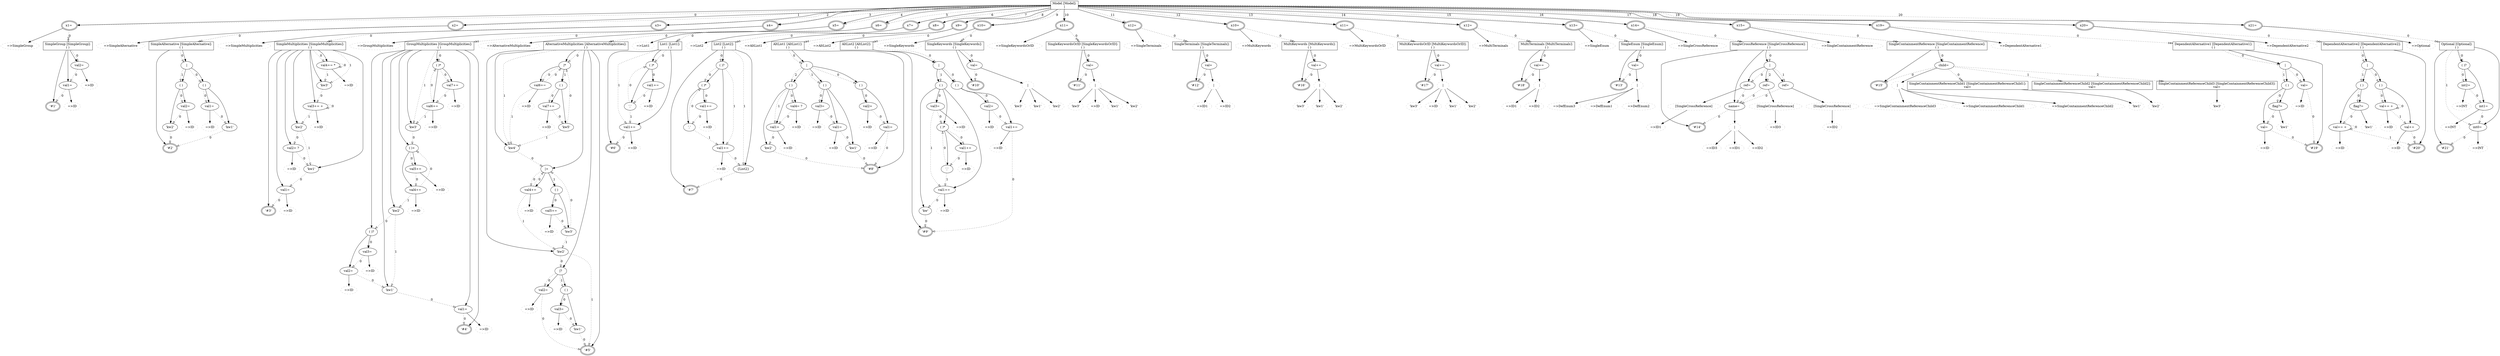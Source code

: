 ## This is a Graphviz .dot file (http://www.graphviz.org/)
## You can use the command 'dot -Tpdf this.dot > out.pdf' to render it.
digraph G {
alternatives16700849 [shape=record,label="Model \[Model\]:\n\|"];
assignment9976764 [label="x1= ",peripheries=2];
rulecall649329 [color=grey,label="=\>SimpleGroup",style=dashed];
assignment7979467 [label="x2= ",peripheries=2];
rulecall9028526 [color=grey,label="=\>SimpleAlternative",style=dashed];
assignment10619564 [label="x3= ",peripheries=2];
rulecall2903897 [color=grey,label="=\>SimpleMultiplicities",style=dashed];
assignment6993937 [label="x4= ",peripheries=2];
rulecall14662783 [color=grey,label="=\>GroupMultiplicities",style=dashed];
assignment5939149 [label="x5= ",peripheries=2];
rulecall9771755 [color=grey,label="=\>AlternativeMultiplicities",style=dashed];
assignment11620618 [label="x6= ",peripheries=2];
rulecall10299797 [color=grey,label="=\>List1",style=dashed];
assignment4164158 [label="x7= ",peripheries=2];
rulecall5712737 [color=grey,label="=\>List2",style=dashed];
assignment9241642 [label="x8= ",peripheries=2];
rulecall8046224 [color=grey,label="=\>AltList1",style=dashed];
assignment821548 [label="x9= ",peripheries=2];
rulecall5143625 [color=grey,label="=\>AltList2",style=dashed];
assignment121736 [label="x10= ",peripheries=2];
rulecall3240483 [color=grey,label="=\>SingleKeywords",style=dashed];
assignment15977230 [label="x11= ",peripheries=2];
rulecall3963730 [color=grey,label="=\>SingleKeywordsOrID",style=dashed];
assignment9977229 [label="x12= ",peripheries=2];
rulecall15115110 [color=grey,label="=\>SingleTerminals",style=dashed];
assignment16557350 [label="x10= ",peripheries=2];
rulecall13336293 [color=grey,label="=\>MultiKeywords",style=dashed];
assignment12484225 [label="x11= ",peripheries=2];
rulecall16255495 [color=grey,label="=\>MultiKeywordsOrID",style=dashed];
assignment6512022 [label="x12= ",peripheries=2];
rulecall2030147 [color=grey,label="=\>MultiTerminals",style=dashed];
assignment2444768 [label="x13= ",peripheries=2];
rulecall1032445 [color=grey,label="=\>SingleEnum",style=dashed];
assignment1825628 [label="x14= ",peripheries=2];
rulecall15334790 [color=grey,label="=\>SingleCrossReference",style=dashed];
assignment14588284 [label="x15= ",peripheries=2];
rulecall14377076 [color=grey,label="=\>SingleContainmentReference",style=dashed];
assignment3070040 [label="x19= ",peripheries=2];
rulecall8018815 [color=grey,label="=\>DependentAlternative1",style=dashed];
assignment8236891 [label="x20= ",peripheries=2];
rulecall1971807 [color=grey,label="=\>DependentAlternative2",style=dashed];
assignment8618148 [label="x21= ",peripheries=2];
rulecall14193294 [color=grey,label="=\>Optional",style=dashed];
group1508095 [shape=record,label="SimpleGroup \[SimpleGroup\]:\n( )"];
keyword12963869 [label="'#1'",peripheries=2];
assignment5407321 [label="val1= "];
rulecall8097602 [color=grey,label="=\>ID",style=dashed];
assignment15455757 [label="val2= "];
rulecall16398426 [color=grey,label="=\>ID",style=dashed];
group14833851 [shape=record,label="SimpleAlternative \[SimpleAlternative\]:\n( )"];
keyword3120394 [label="'#2'",peripheries=2];
alternatives15676688 [label="\|"];
group8704334 [label="( )"];
keyword13207250 [label="'kw1'"];
assignment16127528 [label="val1= "];
rulecall9298199 [color=grey,label="=\>ID",style=dashed];
group11697354 [label="( )"];
keyword2016145 [label="'kw2'"];
assignment2672424 [label="val2= "];
rulecall11857123 [color=grey,label="=\>ID",style=dashed];
group12165158 [shape=record,label="SimpleMultiplicities \[SimpleMultiplicities\]:\n( )"];
keyword12658394 [label="'#3'",peripheries=2];
assignment3393168 [label="val1= "];
rulecall877658 [color=grey,label="=\>ID",style=dashed];
keyword14542176 [label="'kw1'"];
assignment3223721 [label="val2= ?"];
rulecall3635259 [color=grey,label="=\>ID",style=dashed];
keyword16650481 [label="'kw2'"];
assignment7451428 [label="val3+= +"];
rulecall11960100 [color=grey,label="=\>ID",style=dashed];
keyword682184 [label="'kw3'"];
assignment11014169 [label="val4+= *"];
rulecall5579968 [color=grey,label="=\>ID",style=dashed];
group6632954 [shape=record,label="GroupMultiplicities \[GroupMultiplicities\]:\n( )"];
keyword12250188 [label="'#4'",peripheries=2];
assignment7841984 [label="val1= "];
rulecall13653659 [color=grey,label="=\>ID",style=dashed];
keyword15701598 [label="'kw1'"];
group7935648 [label="( )?"];
assignment15199903 [label="val2= "];
rulecall15079575 [color=grey,label="=\>ID",style=dashed];
assignment14884013 [label="val3= "];
rulecall5804327 [color=grey,label="=\>ID",style=dashed];
keyword12352448 [label="'kw2'"];
group6323373 [label="( )+"];
assignment7324976 [label="val4+= "];
rulecall10590898 [color=grey,label="=\>ID",style=dashed];
assignment16441311 [label="val5+= "];
rulecall11742426 [color=grey,label="=\>ID",style=dashed];
keyword10058885 [label="'kw3'"];
group12455534 [label="( )*"];
assignment8370656 [label="val6+= "];
rulecall4572701 [color=grey,label="=\>ID",style=dashed];
assignment8661267 [label="val7+= "];
rulecall13746179 [color=grey,label="=\>ID",style=dashed];
group10840205 [shape=record,label="AlternativeMultiplicities \[AlternativeMultiplicities\]:\n( )"];
keyword7540783 [label="'#5'",peripheries=2];
alternatives2861568 [label="\|?"];
assignment2542351 [label="val2= "];
rulecall1725240 [color=grey,label="=\>ID",style=dashed];
group10876018 [label="( )"];
keyword5481785 [label="'kw1'"];
assignment14508956 [label="val3= "];
rulecall5081152 [color=grey,label="=\>ID",style=dashed];
keyword8668663 [label="'kw2'"];
alternatives886131 [label="\|+"];
assignment11975715 [label="val4+= "];
rulecall2900010 [color=grey,label="=\>ID",style=dashed];
group11827050 [label="( )"];
keyword778082 [label="'kw3'"];
assignment16367103 [label="val5+= "];
rulecall2668086 [color=grey,label="=\>ID",style=dashed];
keyword7779612 [label="'kw4'"];
alternatives7105161 [label="\|*"];
assignment2676954 [label="val6+= "];
rulecall13811037 [color=grey,label="=\>ID",style=dashed];
group12999043 [label="( )"];
keyword2020080 [label="'kw5'"];
assignment11864246 [label="val7+= "];
rulecall9330050 [color=grey,label="=\>ID",style=dashed];
group11182122 [shape=record,label="List1 \[List1\]:\n( )"];
keyword16338235 [label="'#6'",peripheries=2];
assignment8789569 [label="val1+= "];
rulecall1381581 [color=grey,label="=\>ID",style=dashed];
group4037782 [label="( )*"];
keyword15951499 [label="','"];
assignment2912633 [label="val1+= "];
rulecall568216 [color=grey,label="=\>ID",style=dashed];
group13724191 [shape=record,label="List2 \[List2\]:\n( )"];
keyword9317140 [label="'#7'",peripheries=2];
action11427992 [label="{List2}"];
group4705864 [label="( )?"];
assignment15819180 [label="val1+= "];
rulecall14748992 [color=grey,label="=\>ID",style=dashed];
group3670171 [label="( )*"];
keyword5438146 [label="','"];
assignment4424441 [label="val1+= "];
rulecall2952238 [color=grey,label="=\>ID",style=dashed];
group13439018 [shape=record,label="AltList1 \[AltList1\]:\n( )"];
keyword14705262 [label="'#8'",peripheries=2];
alternatives6181076 [label="\|"];
group832887 [label="( )"];
assignment3347377 [label="val1= "];
rulecall8541890 [color=grey,label="=\>ID",style=dashed];
assignment5363825 [label="val2= "];
rulecall910348 [color=grey,label="=\>ID",style=dashed];
group6142600 [label="( )"];
keyword8472139 [label="'kw1'"];
assignment5825774 [label="val1= "];
rulecall16180713 [color=grey,label="=\>ID",style=dashed];
assignment1954370 [label="val3= "];
rulecall7353050 [color=grey,label="=\>ID",style=dashed];
group3011592 [label="( )"];
keyword15752240 [label="'kw2'"];
assignment14088438 [label="val1= "];
rulecall1741108 [color=grey,label="=\>ID",style=dashed];
assignment7536834 [label="val4= ?"];
rulecall3353353 [color=grey,label="=\>ID",style=dashed];
group3434050 [shape=record,label="AltList2 \[AltList2\]:\n( )"];
keyword2459538 [label="'#9'",peripheries=2];
alternatives15182681 [label="\|"];
group10651914 [label="( )"];
assignment8803201 [label="val1+= "];
rulecall12695936 [color=grey,label="=\>ID",style=dashed];
assignment13922637 [label="val2= "];
rulecall7968615 [color=grey,label="=\>ID",style=dashed];
group13838930 [label="( )"];
keyword8352785 [label="'kw'"];
assignment5936888 [label="val1+= "];
rulecall12783446 [color=grey,label="=\>ID",style=dashed];
group10307438 [label="( )*"];
keyword12369527 [label="','"];
assignment7175736 [label="val1+= "];
rulecall2360480 [color=grey,label="=\>ID",style=dashed];
assignment7975722 [label="val3= "];
rulecall11263197 [color=grey,label="=\>ID",style=dashed];
group8166515 [shape=record,label="SingleKeywords \[SingleKeywords\]:\n( )"];
keyword214360 [label="'#10'",peripheries=2];
assignment10095055 [label="val= "];
alternatives12436771 [color=grey,label="\|",style=dashed];
keyword14263739 [color=grey,label="'kw1'",style=dashed];
keyword1028757 [color=grey,label="'kw2'",style=dashed];
keyword9789315 [color=grey,label="'kw3'",style=dashed];
group11649790 [shape=record,label="SingleKeywordsOrID \[SingleKeywordsOrID\]:\n( )"];
keyword7924344 [label="'#11'",peripheries=2];
assignment14273319 [label="val= "];
alternatives6920616 [color=grey,label="\|",style=dashed];
keyword15145772 [color=grey,label="'kw1'",style=dashed];
keyword11076586 [color=grey,label="'kw2'",style=dashed];
keyword4195666 [color=grey,label="'kw3'",style=dashed];
rulecall12869054 [color=grey,label="=\>ID",style=dashed];
group1929888 [shape=record,label="SingleTerminals \[SingleTerminals\]:\n( )"];
keyword5279213 [label="'#12'",peripheries=2];
assignment8492467 [label="val= "];
alternatives9824178 [color=grey,label="\|",style=dashed];
rulecall15836148 [color=grey,label="=\>ID1",style=dashed];
rulecall4398985 [color=grey,label="=\>ID2",style=dashed];
group10381268 [shape=record,label="SingleEnum \[SingleEnum\]:\n( )"];
keyword11712808 [label="'#13'",peripheries=2];
assignment5182915 [label="val= "];
alternatives10104313 [color=grey,label="\|",style=dashed];
rulecall4662172 [color=grey,label="=\>DefEnum1",style=dashed];
rulecall7542796 [color=grey,label="=\>DefEnum2",style=dashed];
rulecall3131355 [color=grey,label="=\>DefEnum3",style=dashed];
group4218691 [shape=record,label="SingleCrossReference \[SingleCrossReference\]:\n( )"];
keyword3027348 [label="'#14'",peripheries=2];
assignment4709019 [label="name= "];
alternatives12132472 [color=grey,label="\|",style=dashed];
rulecall223851 [color=grey,label="=\>ID1",style=dashed];
rulecall4183000 [color=grey,label="=\>ID2",style=dashed];
rulecall7146124 [color=grey,label="=\>ID3",style=dashed];
alternatives174916 [label="\|"];
assignment6369203 [label="ref= "];
crossreference3812099 [color=grey,label="\[SingleCrossReference\]",style=dashed];
rulecall13594652 [color=grey,label="=\>ID1",style=dashed];
assignment8573203 [label="ref= "];
crossreference3707430 [color=grey,label="\[SingleCrossReference\]",style=dashed];
rulecall13196266 [color=grey,label="=\>ID2",style=dashed];
assignment7107505 [label="ref= "];
crossreference12859095 [color=grey,label="\[SingleCrossReference\]",style=dashed];
rulecall11637197 [color=grey,label="=\>ID3",style=dashed];
group2569676 [shape=record,label="SingleContainmentReference \[SingleContainmentReference\]:\n( )"];
keyword4005142 [label="'#15'",peripheries=2];
assignment4626502 [label="child= "];
alternatives4246658 [color=grey,label="\|",style=dashed];
rulecall10057783 [color=grey,label="=\>SingleContainmentReferenceChild1",style=dashed];
rulecall10721809 [color=grey,label="=\>SingleContainmentReferenceChild2",style=dashed];
rulecall14149359 [color=grey,label="=\>SingleContainmentReferenceChild3",style=dashed];
assignment12014124 [shape=record,label="SingleContainmentReferenceChild1 \[SingleContainmentReferenceChild1\]:\nval= ",peripheries=2];
keyword3314285 [color=grey,label="'kw1'",style=dashed];
assignment7596005 [shape=record,label="SingleContainmentReferenceChild2 \[SingleContainmentReferenceChild2\]:\nval= ",peripheries=2];
keyword2842587 [color=grey,label="'kw2'",style=dashed];
assignment8228347 [shape=record,label="SingleContainmentReferenceChild3 \[SingleContainmentReferenceChild3\]:\nval= ",peripheries=2];
keyword10626698 [color=grey,label="'kw3'",style=dashed];
group9455351 [shape=record,label="MultiKeywords \[MultiKeywords\]:\n( )"];
keyword2307640 [label="'#16'",peripheries=2];
assignment12068308 [label="val+= "];
alternatives12372321 [color=grey,label="\|",style=dashed];
keyword4787716 [color=grey,label="'kw1'",style=dashed];
keyword3620953 [color=grey,label="'kw2'",style=dashed];
keyword6402808 [color=grey,label="'kw3'",style=dashed];
group2934489 [shape=record,label="MultiKeywordsOrID \[MultiKeywordsOrID\]:\n( )"];
keyword11734709 [label="'#17'",peripheries=2];
assignment6634382 [label="val+= "];
alternatives9094093 [color=grey,label="\|",style=dashed];
keyword3985594 [color=grey,label="'kw1'",style=dashed];
keyword11238025 [color=grey,label="'kw2'",style=dashed];
keyword16380850 [color=grey,label="'kw3'",style=dashed];
rulecall5931590 [color=grey,label="=\>ID",style=dashed];
group15625278 [shape=record,label="MultiTerminals \[MultiTerminals\]:\n( )"];
keyword295268 [label="'#18'",peripheries=2];
assignment1182692 [label="val+= "];
alternatives13292921 [color=grey,label="\|",style=dashed];
rulecall12616273 [color=grey,label="=\>ID1",style=dashed];
rulecall11252086 [color=grey,label="=\>ID2",style=dashed];
group8728356 [shape=record,label="DependentAlternative1 \[DependentAlternative1\]:\n( )"];
keyword14293396 [label="'#19'",peripheries=2];
alternatives12939550 [label="\|"];
assignment3966013 [label="val= "];
rulecall854204 [color=grey,label="=\>ID",style=dashed];
group8754451 [label="( )"];
assignment913171 [label="val= "];
rulecall12103630 [color=grey,label="=\>ID",style=dashed];
assignment13297327 [label="flag?= "];
keyword16658799 [color=grey,label="'kw1'",style=dashed];
group6267577 [shape=record,label="DependentAlternative2 \[DependentAlternative2\]:\n( )"];
keyword11807134 [label="'#20'",peripheries=2];
alternatives1604432 [label="\|"];
group4702655 [label="( )"];
assignment193731 [label="val+= "];
rulecall5164573 [color=grey,label="=\>ID",style=dashed];
assignment1266599 [label="val+= +"];
rulecall12442446 [color=grey,label="=\>ID",style=dashed];
group72489 [label="( )"];
assignment14232251 [label="val+= +"];
rulecall8984895 [color=grey,label="=\>ID",style=dashed];
assignment8681903 [label="flag?= "];
keyword10368455 [color=grey,label="'kw1'",style=dashed];
group14458809 [shape=record,label="Optional \[Optional\]:\n( )"];
keyword8011027 [label="'#21'",peripheries=2];
assignment4969681 [label="int0= "];
rulecall8243028 [color=grey,label="=\>INT",style=dashed];
group4186238 [label="( )?"];
assignment8453529 [label="int1= "];
rulecall11100067 [color=grey,label="=\>INT",style=dashed];
assignment9000426 [label="int2= "];
rulecall12972218 [color=grey,label="=\>INT",style=dashed];
assignment9976764->rulecall649329 [];
assignment9976764->group1508095 [label=0,style=dotted,arrowhead=onormalonormal];
alternatives16700849->assignment9976764 [];
assignment7979467->rulecall9028526 [];
assignment7979467->group14833851 [label=0,style=dotted,arrowhead=onormalonormal];
alternatives16700849->assignment7979467 [];
assignment10619564->rulecall2903897 [];
assignment10619564->group12165158 [label=0,style=dotted,arrowhead=onormalonormal];
alternatives16700849->assignment10619564 [];
assignment6993937->rulecall14662783 [];
assignment6993937->group6632954 [label=0,style=dotted,arrowhead=onormalonormal];
alternatives16700849->assignment6993937 [];
assignment5939149->rulecall9771755 [];
assignment5939149->group10840205 [label=0,style=dotted,arrowhead=onormalonormal];
alternatives16700849->assignment5939149 [];
assignment11620618->rulecall10299797 [];
assignment11620618->group11182122 [label=0,style=dotted,arrowhead=onormalonormal];
alternatives16700849->assignment11620618 [];
assignment4164158->rulecall5712737 [];
assignment4164158->group13724191 [label=0,style=dotted,arrowhead=onormalonormal];
alternatives16700849->assignment4164158 [];
assignment9241642->rulecall8046224 [];
assignment9241642->group13439018 [label=0,style=dotted,arrowhead=onormalonormal];
alternatives16700849->assignment9241642 [];
assignment821548->rulecall5143625 [];
assignment821548->group3434050 [label=0,style=dotted,arrowhead=onormalonormal];
alternatives16700849->assignment821548 [];
assignment121736->rulecall3240483 [];
assignment121736->group8166515 [label=0,style=dotted,arrowhead=onormalonormal];
alternatives16700849->assignment121736 [];
assignment15977230->rulecall3963730 [];
assignment15977230->group11649790 [label=0,style=dotted,arrowhead=onormalonormal];
alternatives16700849->assignment15977230 [];
assignment9977229->rulecall15115110 [];
assignment9977229->group1929888 [label=0,style=dotted,arrowhead=onormalonormal];
alternatives16700849->assignment9977229 [];
assignment16557350->rulecall13336293 [];
assignment16557350->group9455351 [label=0,style=dotted,arrowhead=onormalonormal];
alternatives16700849->assignment16557350 [];
assignment12484225->rulecall16255495 [];
assignment12484225->group2934489 [label=0,style=dotted,arrowhead=onormalonormal];
alternatives16700849->assignment12484225 [];
assignment6512022->rulecall2030147 [];
assignment6512022->group15625278 [label=0,style=dotted,arrowhead=onormalonormal];
alternatives16700849->assignment6512022 [];
assignment2444768->rulecall1032445 [];
assignment2444768->group10381268 [label=0,style=dotted,arrowhead=onormalonormal];
alternatives16700849->assignment2444768 [];
assignment1825628->rulecall15334790 [];
assignment1825628->group4218691 [label=0,style=dotted,arrowhead=onormalonormal];
alternatives16700849->assignment1825628 [];
assignment14588284->rulecall14377076 [];
assignment14588284->group2569676 [label=0,style=dotted,arrowhead=onormalonormal];
alternatives16700849->assignment14588284 [];
assignment3070040->rulecall8018815 [];
assignment3070040->group8728356 [label=0,style=dotted,arrowhead=onormalonormal];
alternatives16700849->assignment3070040 [];
assignment8236891->rulecall1971807 [];
assignment8236891->group6267577 [label=0,style=dotted,arrowhead=onormalonormal];
alternatives16700849->assignment8236891 [];
assignment8618148->rulecall14193294 [];
assignment8618148->group14458809 [label=0,style=dotted,arrowhead=onormalonormal];
alternatives16700849->assignment8618148 [];
alternatives16700849->assignment9976764 [label=0,style=dotted,arrowhead=onormal];
alternatives16700849->assignment7979467 [label=1,style=dotted,arrowhead=onormal];
alternatives16700849->assignment10619564 [label=2,style=dotted,arrowhead=onormal];
alternatives16700849->assignment6993937 [label=3,style=dotted,arrowhead=onormal];
alternatives16700849->assignment5939149 [label=4,style=dotted,arrowhead=onormal];
alternatives16700849->assignment11620618 [label=5,style=dotted,arrowhead=onormal];
alternatives16700849->assignment4164158 [label=6,style=dotted,arrowhead=onormal];
alternatives16700849->assignment9241642 [label=7,style=dotted,arrowhead=onormal];
alternatives16700849->assignment821548 [label=8,style=dotted,arrowhead=onormal];
alternatives16700849->assignment121736 [label=9,style=dotted,arrowhead=onormal];
alternatives16700849->assignment15977230 [label=10,style=dotted,arrowhead=onormal];
alternatives16700849->assignment9977229 [label=11,style=dotted,arrowhead=onormal];
alternatives16700849->assignment16557350 [label=12,style=dotted,arrowhead=onormal];
alternatives16700849->assignment12484225 [label=13,style=dotted,arrowhead=onormal];
alternatives16700849->assignment6512022 [label=14,style=dotted,arrowhead=onormal];
alternatives16700849->assignment2444768 [label=15,style=dotted,arrowhead=onormal];
alternatives16700849->assignment1825628 [label=16,style=dotted,arrowhead=onormal];
alternatives16700849->assignment14588284 [label=17,style=dotted,arrowhead=onormal];
alternatives16700849->assignment3070040 [label=18,style=dotted,arrowhead=onormal];
alternatives16700849->assignment8236891 [label=19,style=dotted,arrowhead=onormal];
alternatives16700849->assignment8618148 [label=20,style=dotted,arrowhead=onormal];
group1508095->keyword12963869 [];
assignment5407321->rulecall8097602 [];
assignment5407321->keyword12963869 [label=0,style=dotted,arrowhead=onormal];
group1508095->assignment5407321 [];
assignment15455757->rulecall16398426 [];
assignment15455757->assignment5407321 [label=0,style=dotted,arrowhead=onormal];
group1508095->assignment15455757 [];
group1508095->assignment15455757 [label=0,style=dotted,arrowhead=onormal];
group14833851->keyword3120394 [];
keyword13207250->keyword3120394 [label=0,style=dotted,arrowhead=onormal];
group8704334->keyword13207250 [];
assignment16127528->rulecall9298199 [];
assignment16127528->keyword13207250 [label=0,style=dotted,arrowhead=onormal];
group8704334->assignment16127528 [];
group8704334->assignment16127528 [label=0,style=dotted,arrowhead=onormal];
alternatives15676688->group8704334 [];
keyword2016145->keyword3120394 [label=0,style=dotted,arrowhead=onormal];
group11697354->keyword2016145 [];
assignment2672424->rulecall11857123 [];
assignment2672424->keyword2016145 [label=0,style=dotted,arrowhead=onormal];
group11697354->assignment2672424 [];
group11697354->assignment2672424 [label=0,style=dotted,arrowhead=onormal];
alternatives15676688->group11697354 [];
alternatives15676688->group8704334 [label=0,style=dotted,arrowhead=onormal];
alternatives15676688->group11697354 [label=1,style=dotted,arrowhead=onormal];
group14833851->alternatives15676688 [];
group14833851->alternatives15676688 [label=0,style=dotted,arrowhead=onormal];
group12165158->keyword12658394 [];
assignment3393168->rulecall877658 [];
assignment3393168->keyword12658394 [label=0,style=dotted,arrowhead=onormal];
group12165158->assignment3393168 [];
keyword14542176->assignment3393168 [label=0,style=dotted,arrowhead=onormal];
group12165158->keyword14542176 [];
assignment3223721->rulecall3635259 [];
assignment3223721->keyword14542176 [label=0,style=dotted,arrowhead=onormal];
group12165158->assignment3223721 [];
keyword16650481->assignment3223721 [label=0,style=dotted,arrowhead=onormal];
keyword16650481->keyword14542176 [label=1,style=dotted,arrowhead=onormal];
group12165158->keyword16650481 [];
assignment7451428->rulecall11960100 [];
assignment7451428->assignment7451428 [label=0,style=dotted,arrowhead=onormal];
assignment7451428->keyword16650481 [label=1,style=dotted,arrowhead=onormal];
group12165158->assignment7451428 [];
keyword682184->assignment7451428 [label=0,style=dotted,arrowhead=onormal];
group12165158->keyword682184 [];
assignment11014169->rulecall5579968 [];
assignment11014169->assignment11014169 [label=0,style=dotted,arrowhead=onormal];
assignment11014169->keyword682184 [label=1,style=dotted,arrowhead=onormal];
group12165158->assignment11014169 [];
group12165158->assignment11014169 [label=0,style=dotted,arrowhead=onormal];
group12165158->keyword682184 [label=1,style=dotted,arrowhead=onormal];
group6632954->keyword12250188 [];
assignment7841984->rulecall13653659 [];
assignment7841984->keyword12250188 [label=0,style=dotted,arrowhead=onormal];
group6632954->assignment7841984 [];
keyword15701598->assignment7841984 [label=0,style=dotted,arrowhead=onormal];
group6632954->keyword15701598 [];
assignment15199903->rulecall15079575 [];
assignment15199903->keyword15701598 [label=0,style=dotted,arrowhead=onormal];
group7935648->assignment15199903 [];
assignment14884013->rulecall5804327 [];
assignment14884013->assignment15199903 [label=0,style=dotted,arrowhead=onormal];
group7935648->assignment14884013 [];
group7935648->assignment14884013 [label=0,style=dotted,arrowhead=onormal];
group6632954->group7935648 [];
keyword12352448->group7935648 [label=0,style=dotted,arrowhead=onormal];
keyword12352448->keyword15701598 [label=1,style=dotted,arrowhead=onormal];
group6632954->keyword12352448 [];
assignment7324976->rulecall10590898 [];
assignment7324976->group6323373 [label=0,style=dotted,arrowhead=onormal];
assignment7324976->keyword12352448 [label=1,style=dotted,arrowhead=onormal];
group6323373->assignment7324976 [];
assignment16441311->rulecall11742426 [];
assignment16441311->assignment7324976 [label=0,style=dotted,arrowhead=onormal];
group6323373->assignment16441311 [];
group6323373->assignment16441311 [label=0,style=dotted,arrowhead=onormal];
group6632954->group6323373 [];
keyword10058885->group6323373 [label=0,style=dotted,arrowhead=onormal];
group6632954->keyword10058885 [];
assignment8370656->rulecall4572701 [];
assignment8370656->group12455534 [label=0,style=dotted,arrowhead=onormal];
assignment8370656->keyword10058885 [label=1,style=dotted,arrowhead=onormal];
group12455534->assignment8370656 [];
assignment8661267->rulecall13746179 [];
assignment8661267->assignment8370656 [label=0,style=dotted,arrowhead=onormal];
group12455534->assignment8661267 [];
group12455534->assignment8661267 [label=0,style=dotted,arrowhead=onormal];
group6632954->group12455534 [];
group6632954->group12455534 [label=0,style=dotted,arrowhead=onormal];
group6632954->keyword10058885 [label=1,style=dotted,arrowhead=onormal];
group10840205->keyword7540783 [];
assignment2542351->rulecall1725240 [];
assignment2542351->keyword7540783 [label=0,style=dotted,arrowhead=onormal];
alternatives2861568->assignment2542351 [];
keyword5481785->keyword7540783 [label=0,style=dotted,arrowhead=onormal];
group10876018->keyword5481785 [];
assignment14508956->rulecall5081152 [];
assignment14508956->keyword5481785 [label=0,style=dotted,arrowhead=onormal];
group10876018->assignment14508956 [];
group10876018->assignment14508956 [label=0,style=dotted,arrowhead=onormal];
alternatives2861568->group10876018 [];
alternatives2861568->assignment2542351 [label=0,style=dotted,arrowhead=onormal];
alternatives2861568->group10876018 [label=1,style=dotted,arrowhead=onormal];
group10840205->alternatives2861568 [];
keyword8668663->alternatives2861568 [label=0,style=dotted,arrowhead=onormal];
keyword8668663->keyword7540783 [label=1,style=dotted,arrowhead=onormal];
group10840205->keyword8668663 [];
assignment11975715->rulecall2900010 [];
assignment11975715->alternatives886131 [label=0,style=dotted,arrowhead=onormal];
assignment11975715->keyword8668663 [label=1,style=dotted,arrowhead=onormal];
alternatives886131->assignment11975715 [];
keyword778082->alternatives886131 [label=0,style=dotted,arrowhead=onormal];
keyword778082->keyword8668663 [label=1,style=dotted,arrowhead=onormal];
group11827050->keyword778082 [];
assignment16367103->rulecall2668086 [];
assignment16367103->keyword778082 [label=0,style=dotted,arrowhead=onormal];
group11827050->assignment16367103 [];
group11827050->assignment16367103 [label=0,style=dotted,arrowhead=onormal];
alternatives886131->group11827050 [];
alternatives886131->assignment11975715 [label=0,style=dotted,arrowhead=onormal];
alternatives886131->group11827050 [label=1,style=dotted,arrowhead=onormal];
group10840205->alternatives886131 [];
keyword7779612->alternatives886131 [label=0,style=dotted,arrowhead=onormal];
group10840205->keyword7779612 [];
assignment2676954->rulecall13811037 [];
assignment2676954->alternatives7105161 [label=0,style=dotted,arrowhead=onormal];
assignment2676954->keyword7779612 [label=1,style=dotted,arrowhead=onormal];
alternatives7105161->assignment2676954 [];
keyword2020080->alternatives7105161 [label=0,style=dotted,arrowhead=onormal];
keyword2020080->keyword7779612 [label=1,style=dotted,arrowhead=onormal];
group12999043->keyword2020080 [];
assignment11864246->rulecall9330050 [];
assignment11864246->keyword2020080 [label=0,style=dotted,arrowhead=onormal];
group12999043->assignment11864246 [];
group12999043->assignment11864246 [label=0,style=dotted,arrowhead=onormal];
alternatives7105161->group12999043 [];
alternatives7105161->assignment2676954 [label=0,style=dotted,arrowhead=onormal];
alternatives7105161->group12999043 [label=1,style=dotted,arrowhead=onormal];
group10840205->alternatives7105161 [];
group10840205->alternatives7105161 [label=0,style=dotted,arrowhead=onormal];
group10840205->keyword7779612 [label=1,style=dotted,arrowhead=onormal];
group11182122->keyword16338235 [];
assignment8789569->rulecall1381581 [];
assignment8789569->keyword16338235 [label=0,style=dotted,arrowhead=onormal];
group11182122->assignment8789569 [];
keyword15951499->group4037782 [label=0,style=dotted,arrowhead=onormal];
keyword15951499->assignment8789569 [label=1,style=dotted,arrowhead=onormal];
group4037782->keyword15951499 [];
assignment2912633->rulecall568216 [];
assignment2912633->keyword15951499 [label=0,style=dotted,arrowhead=onormal];
group4037782->assignment2912633 [];
group4037782->assignment2912633 [label=0,style=dotted,arrowhead=onormal];
group11182122->group4037782 [];
group11182122->group4037782 [label=0,style=dotted,arrowhead=onormal];
group11182122->assignment8789569 [label=1,style=dotted,arrowhead=onormal];
group13724191->keyword9317140 [];
action11427992->keyword9317140 [label=0,style=dotted,arrowhead=onormal];
group13724191->action11427992 [];
assignment15819180->rulecall14748992 [];
assignment15819180->action11427992 [label=0,style=dotted,arrowhead=onormal];
group4705864->assignment15819180 [];
keyword5438146->group3670171 [label=0,style=dotted,arrowhead=onormal];
keyword5438146->assignment15819180 [label=1,style=dotted,arrowhead=onormal];
group3670171->keyword5438146 [];
assignment4424441->rulecall2952238 [];
assignment4424441->keyword5438146 [label=0,style=dotted,arrowhead=onormal];
group3670171->assignment4424441 [];
group3670171->assignment4424441 [label=0,style=dotted,arrowhead=onormal];
group4705864->group3670171 [];
group4705864->group3670171 [label=0,style=dotted,arrowhead=onormal];
group4705864->assignment15819180 [label=1,style=dotted,arrowhead=onormal];
group13724191->group4705864 [];
group13724191->group4705864 [label=0,style=dotted,arrowhead=onormal];
group13724191->action11427992 [label=1,style=dotted,arrowhead=onormal];
group13439018->keyword14705262 [];
assignment3347377->rulecall8541890 [];
assignment3347377->keyword14705262 [label=0,style=dotted,arrowhead=onormal];
group832887->assignment3347377 [];
assignment5363825->rulecall910348 [];
assignment5363825->assignment3347377 [label=0,style=dotted,arrowhead=onormal];
group832887->assignment5363825 [];
group832887->assignment5363825 [label=0,style=dotted,arrowhead=onormal];
alternatives6181076->group832887 [];
keyword8472139->keyword14705262 [label=0,style=dotted,arrowhead=onormal];
group6142600->keyword8472139 [];
assignment5825774->rulecall16180713 [];
assignment5825774->keyword8472139 [label=0,style=dotted,arrowhead=onormal];
group6142600->assignment5825774 [];
assignment1954370->rulecall7353050 [];
assignment1954370->assignment5825774 [label=0,style=dotted,arrowhead=onormal];
group6142600->assignment1954370 [];
group6142600->assignment1954370 [label=0,style=dotted,arrowhead=onormal];
alternatives6181076->group6142600 [];
keyword15752240->keyword14705262 [label=0,style=dotted,arrowhead=onormal];
group3011592->keyword15752240 [];
assignment14088438->rulecall1741108 [];
assignment14088438->keyword15752240 [label=0,style=dotted,arrowhead=onormal];
group3011592->assignment14088438 [];
assignment7536834->rulecall3353353 [];
assignment7536834->assignment14088438 [label=0,style=dotted,arrowhead=onormal];
group3011592->assignment7536834 [];
group3011592->assignment7536834 [label=0,style=dotted,arrowhead=onormal];
group3011592->assignment14088438 [label=1,style=dotted,arrowhead=onormal];
alternatives6181076->group3011592 [];
alternatives6181076->group832887 [label=0,style=dotted,arrowhead=onormal];
alternatives6181076->group6142600 [label=1,style=dotted,arrowhead=onormal];
alternatives6181076->group3011592 [label=2,style=dotted,arrowhead=onormal];
group13439018->alternatives6181076 [];
group13439018->alternatives6181076 [label=0,style=dotted,arrowhead=onormal];
group3434050->keyword2459538 [];
assignment8803201->rulecall12695936 [];
assignment8803201->keyword2459538 [label=0,style=dotted,arrowhead=onormal];
group10651914->assignment8803201 [];
assignment13922637->rulecall7968615 [];
assignment13922637->assignment8803201 [label=0,style=dotted,arrowhead=onormal];
group10651914->assignment13922637 [];
group10651914->assignment13922637 [label=0,style=dotted,arrowhead=onormal];
alternatives15182681->group10651914 [];
keyword8352785->keyword2459538 [label=0,style=dotted,arrowhead=onormal];
group13838930->keyword8352785 [];
assignment5936888->rulecall12783446 [];
assignment5936888->keyword8352785 [label=0,style=dotted,arrowhead=onormal];
group13838930->assignment5936888 [];
keyword12369527->group10307438 [label=0,style=dotted,arrowhead=onormal];
keyword12369527->assignment5936888 [label=1,style=dotted,arrowhead=onormal];
group10307438->keyword12369527 [];
assignment7175736->rulecall2360480 [];
assignment7175736->keyword12369527 [label=0,style=dotted,arrowhead=onormal];
group10307438->assignment7175736 [];
group10307438->assignment7175736 [label=0,style=dotted,arrowhead=onormal];
group13838930->group10307438 [];
assignment7975722->rulecall11263197 [];
assignment7975722->group10307438 [label=0,style=dotted,arrowhead=onormal];
assignment7975722->assignment5936888 [label=1,style=dotted,arrowhead=onormal];
group13838930->assignment7975722 [];
group13838930->assignment7975722 [label=0,style=dotted,arrowhead=onormal];
alternatives15182681->group13838930 [];
alternatives15182681->group10651914 [label=0,style=dotted,arrowhead=onormal];
alternatives15182681->group13838930 [label=1,style=dotted,arrowhead=onormal];
group3434050->alternatives15182681 [];
group3434050->alternatives15182681 [label=0,style=dotted,arrowhead=onormal];
group8166515->keyword214360 [];
alternatives12436771->keyword14263739 [];
alternatives12436771->keyword1028757 [];
alternatives12436771->keyword9789315 [];
assignment10095055->alternatives12436771 [];
assignment10095055->keyword214360 [label=0,style=dotted,arrowhead=onormal];
group8166515->assignment10095055 [];
group8166515->assignment10095055 [label=0,style=dotted,arrowhead=onormal];
group11649790->keyword7924344 [];
alternatives6920616->keyword15145772 [];
alternatives6920616->keyword11076586 [];
alternatives6920616->keyword4195666 [];
alternatives6920616->rulecall12869054 [];
assignment14273319->alternatives6920616 [];
assignment14273319->keyword7924344 [label=0,style=dotted,arrowhead=onormal];
group11649790->assignment14273319 [];
group11649790->assignment14273319 [label=0,style=dotted,arrowhead=onormal];
group1929888->keyword5279213 [];
alternatives9824178->rulecall15836148 [];
alternatives9824178->rulecall4398985 [];
assignment8492467->alternatives9824178 [];
assignment8492467->keyword5279213 [label=0,style=dotted,arrowhead=onormal];
group1929888->assignment8492467 [];
group1929888->assignment8492467 [label=0,style=dotted,arrowhead=onormal];
group10381268->keyword11712808 [];
alternatives10104313->rulecall4662172 [];
alternatives10104313->rulecall7542796 [];
alternatives10104313->rulecall3131355 [];
assignment5182915->alternatives10104313 [];
assignment5182915->keyword11712808 [label=0,style=dotted,arrowhead=onormal];
group10381268->assignment5182915 [];
group10381268->assignment5182915 [label=0,style=dotted,arrowhead=onormal];
group4218691->keyword3027348 [];
alternatives12132472->rulecall223851 [];
alternatives12132472->rulecall4183000 [];
alternatives12132472->rulecall7146124 [];
assignment4709019->alternatives12132472 [];
assignment4709019->keyword3027348 [label=0,style=dotted,arrowhead=onormal];
group4218691->assignment4709019 [];
crossreference3812099->rulecall13594652 [];
assignment6369203->crossreference3812099 [];
assignment6369203->assignment4709019 [label=0,style=dotted,arrowhead=onormal];
alternatives174916->assignment6369203 [];
crossreference3707430->rulecall13196266 [];
assignment8573203->crossreference3707430 [];
assignment8573203->assignment4709019 [label=0,style=dotted,arrowhead=onormal];
alternatives174916->assignment8573203 [];
crossreference12859095->rulecall11637197 [];
assignment7107505->crossreference12859095 [];
assignment7107505->assignment4709019 [label=0,style=dotted,arrowhead=onormal];
alternatives174916->assignment7107505 [];
alternatives174916->assignment6369203 [label=0,style=dotted,arrowhead=onormal];
alternatives174916->assignment8573203 [label=1,style=dotted,arrowhead=onormal];
alternatives174916->assignment7107505 [label=2,style=dotted,arrowhead=onormal];
group4218691->alternatives174916 [];
group4218691->alternatives174916 [label=0,style=dotted,arrowhead=onormal];
group2569676->keyword4005142 [];
alternatives4246658->rulecall10057783 [];
alternatives4246658->rulecall10721809 [];
alternatives4246658->rulecall14149359 [];
assignment4626502->alternatives4246658 [];
assignment4626502->assignment12014124 [label=0,style=dotted,arrowhead=onormalonormal];
assignment4626502->assignment7596005 [label=1,style=dotted,arrowhead=onormalonormal];
assignment4626502->assignment8228347 [label=2,style=dotted,arrowhead=onormalonormal];
assignment4626502->keyword4005142 [arrowtail=odot,label=0,style=dotted,arrowhead=onormal];
group2569676->assignment4626502 [];
group2569676->assignment4626502 [label=0,style=dotted,arrowhead=onormal];
assignment12014124->keyword3314285 [];
assignment7596005->keyword2842587 [];
assignment8228347->keyword10626698 [];
group9455351->keyword2307640 [];
alternatives12372321->keyword4787716 [];
alternatives12372321->keyword3620953 [];
alternatives12372321->keyword6402808 [];
assignment12068308->alternatives12372321 [];
assignment12068308->keyword2307640 [label=0,style=dotted,arrowhead=onormal];
group9455351->assignment12068308 [];
group9455351->assignment12068308 [label=0,style=dotted,arrowhead=onormal];
group2934489->keyword11734709 [];
alternatives9094093->keyword3985594 [];
alternatives9094093->keyword11238025 [];
alternatives9094093->keyword16380850 [];
alternatives9094093->rulecall5931590 [];
assignment6634382->alternatives9094093 [];
assignment6634382->keyword11734709 [label=0,style=dotted,arrowhead=onormal];
group2934489->assignment6634382 [];
group2934489->assignment6634382 [label=0,style=dotted,arrowhead=onormal];
group15625278->keyword295268 [];
alternatives13292921->rulecall12616273 [];
alternatives13292921->rulecall11252086 [];
assignment1182692->alternatives13292921 [];
assignment1182692->keyword295268 [label=0,style=dotted,arrowhead=onormal];
group15625278->assignment1182692 [];
group15625278->assignment1182692 [label=0,style=dotted,arrowhead=onormal];
group8728356->keyword14293396 [];
assignment3966013->rulecall854204 [];
assignment3966013->keyword14293396 [label=0,style=dotted,arrowhead=onormal];
alternatives12939550->assignment3966013 [];
assignment913171->rulecall12103630 [];
assignment913171->keyword14293396 [label=0,style=dotted,arrowhead=onormal];
group8754451->assignment913171 [];
assignment13297327->keyword16658799 [];
assignment13297327->assignment913171 [label=0,style=dotted,arrowhead=onormal];
group8754451->assignment13297327 [];
group8754451->assignment13297327 [label=0,style=dotted,arrowhead=onormal];
alternatives12939550->group8754451 [];
alternatives12939550->assignment3966013 [label=0,style=dotted,arrowhead=onormal];
alternatives12939550->group8754451 [label=1,style=dotted,arrowhead=onormal];
group8728356->alternatives12939550 [];
group8728356->alternatives12939550 [label=0,style=dotted,arrowhead=onormal];
group6267577->keyword11807134 [];
assignment193731->rulecall5164573 [];
assignment193731->keyword11807134 [label=0,style=dotted,arrowhead=onormal];
group4702655->assignment193731 [];
assignment1266599->rulecall12442446 [];
assignment1266599->assignment1266599 [label=0,style=dotted,arrowhead=onormal];
assignment1266599->assignment193731 [label=1,style=dotted,arrowhead=onormal];
group4702655->assignment1266599 [];
group4702655->assignment1266599 [label=0,style=dotted,arrowhead=onormal];
alternatives1604432->group4702655 [];
assignment14232251->rulecall8984895 [];
assignment14232251->assignment14232251 [label=0,style=dotted,arrowhead=onormal];
assignment14232251->keyword11807134 [label=1,style=dotted,arrowhead=onormal];
group72489->assignment14232251 [];
assignment8681903->keyword10368455 [];
assignment8681903->assignment14232251 [label=0,style=dotted,arrowhead=onormal];
group72489->assignment8681903 [];
group72489->assignment8681903 [label=0,style=dotted,arrowhead=onormal];
alternatives1604432->group72489 [];
alternatives1604432->group4702655 [label=0,style=dotted,arrowhead=onormal];
alternatives1604432->group72489 [label=1,style=dotted,arrowhead=onormal];
group6267577->alternatives1604432 [];
group6267577->alternatives1604432 [label=0,style=dotted,arrowhead=onormal];
group14458809->keyword8011027 [];
assignment4969681->rulecall8243028 [];
assignment4969681->keyword8011027 [label=0,style=dotted,arrowhead=onormal];
group14458809->assignment4969681 [];
assignment8453529->rulecall11100067 [];
assignment8453529->assignment4969681 [label=0,style=dotted,arrowhead=onormal];
group4186238->assignment8453529 [];
assignment9000426->rulecall12972218 [];
assignment9000426->assignment8453529 [label=0,style=dotted,arrowhead=onormal];
group4186238->assignment9000426 [];
group4186238->assignment9000426 [label=0,style=dotted,arrowhead=onormal];
group14458809->group4186238 [];
group14458809->group4186238 [label=0,style=dotted,arrowhead=onormal];
group14458809->assignment4969681 [label=1,style=dotted,arrowhead=onormal];
}

